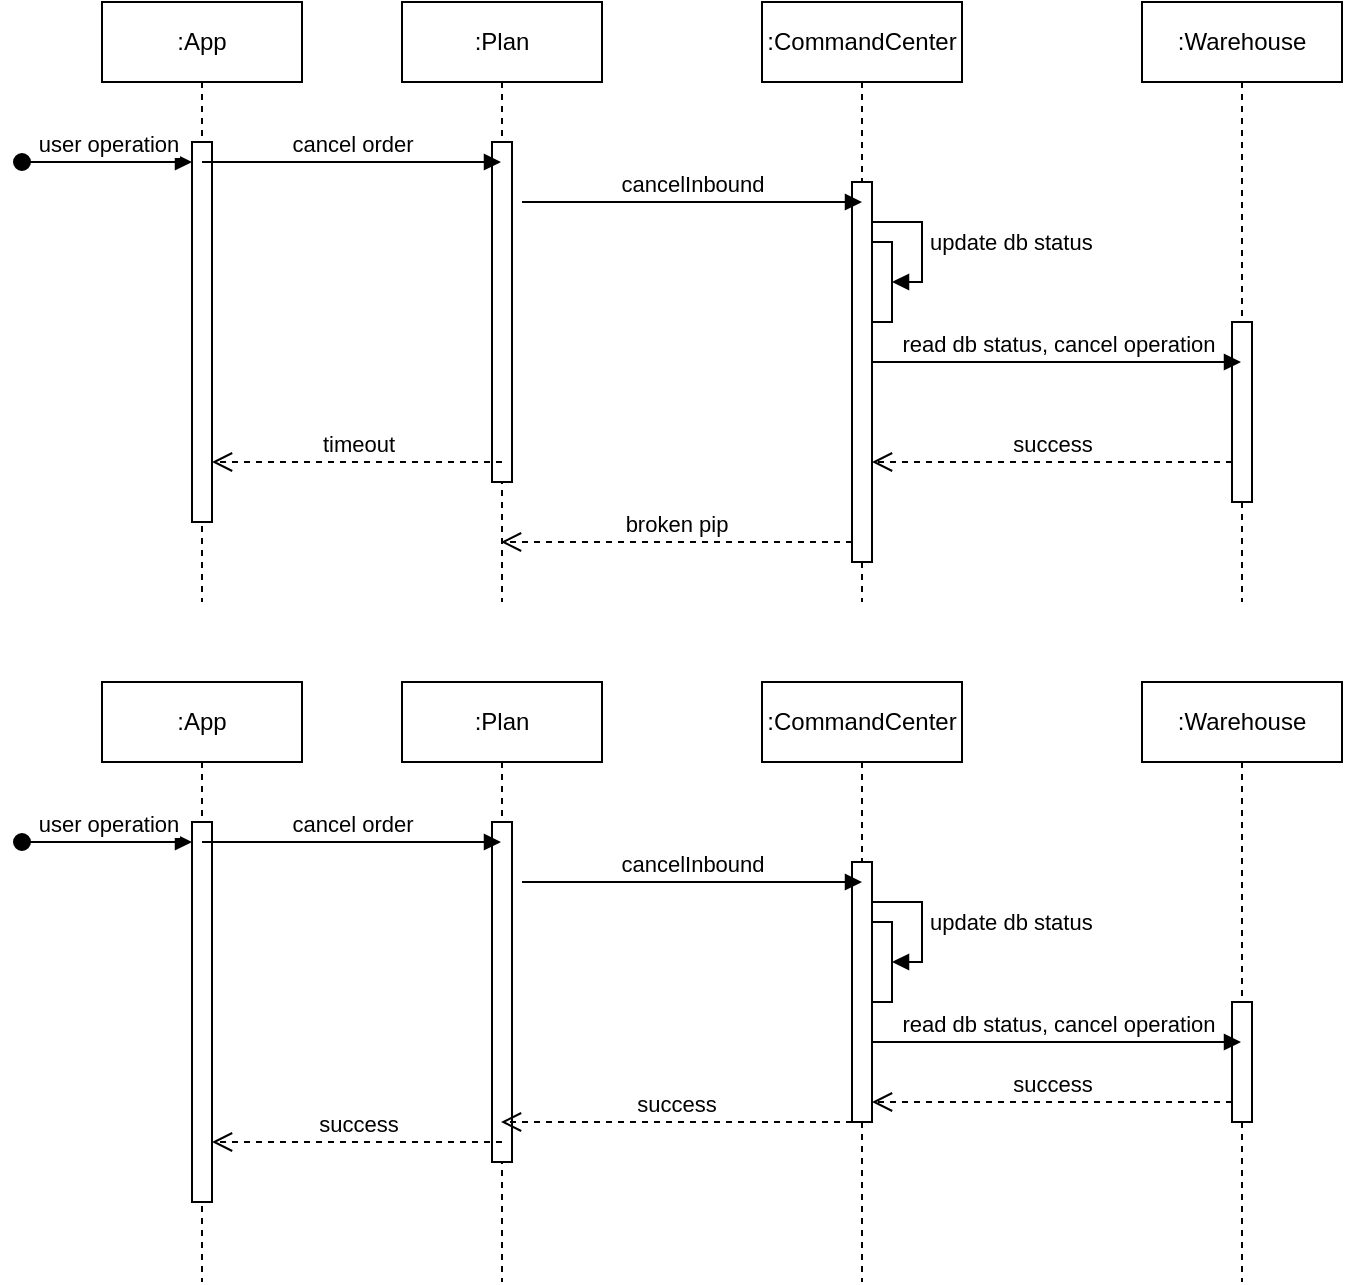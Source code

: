 <mxfile version="23.1.5" type="github">
  <diagram name="Page-1" id="2YBvvXClWsGukQMizWep">
    <mxGraphModel dx="970" dy="580" grid="1" gridSize="10" guides="1" tooltips="1" connect="1" arrows="1" fold="1" page="1" pageScale="1" pageWidth="850" pageHeight="1100" math="0" shadow="0">
      <root>
        <mxCell id="0" />
        <mxCell id="1" parent="0" />
        <mxCell id="aM9ryv3xv72pqoxQDRHE-1" value=":Plan" style="shape=umlLifeline;perimeter=lifelinePerimeter;whiteSpace=wrap;html=1;container=0;dropTarget=0;collapsible=0;recursiveResize=0;outlineConnect=0;portConstraint=eastwest;newEdgeStyle={&quot;edgeStyle&quot;:&quot;elbowEdgeStyle&quot;,&quot;elbow&quot;:&quot;vertical&quot;,&quot;curved&quot;:0,&quot;rounded&quot;:0};" parent="1" vertex="1">
          <mxGeometry x="250" y="120" width="100" height="300" as="geometry" />
        </mxCell>
        <mxCell id="aM9ryv3xv72pqoxQDRHE-2" value="" style="html=1;points=[];perimeter=orthogonalPerimeter;outlineConnect=0;targetShapes=umlLifeline;portConstraint=eastwest;newEdgeStyle={&quot;edgeStyle&quot;:&quot;elbowEdgeStyle&quot;,&quot;elbow&quot;:&quot;vertical&quot;,&quot;curved&quot;:0,&quot;rounded&quot;:0};" parent="aM9ryv3xv72pqoxQDRHE-1" vertex="1">
          <mxGeometry x="45" y="70" width="10" height="170" as="geometry" />
        </mxCell>
        <mxCell id="aM9ryv3xv72pqoxQDRHE-5" value=":CommandCenter" style="shape=umlLifeline;perimeter=lifelinePerimeter;whiteSpace=wrap;html=1;container=0;dropTarget=0;collapsible=0;recursiveResize=0;outlineConnect=0;portConstraint=eastwest;newEdgeStyle={&quot;edgeStyle&quot;:&quot;elbowEdgeStyle&quot;,&quot;elbow&quot;:&quot;vertical&quot;,&quot;curved&quot;:0,&quot;rounded&quot;:0};" parent="1" vertex="1">
          <mxGeometry x="430" y="120" width="100" height="300" as="geometry" />
        </mxCell>
        <mxCell id="aM9ryv3xv72pqoxQDRHE-6" value="" style="html=1;points=[];perimeter=orthogonalPerimeter;outlineConnect=0;targetShapes=umlLifeline;portConstraint=eastwest;newEdgeStyle={&quot;edgeStyle&quot;:&quot;elbowEdgeStyle&quot;,&quot;elbow&quot;:&quot;vertical&quot;,&quot;curved&quot;:0,&quot;rounded&quot;:0};" parent="aM9ryv3xv72pqoxQDRHE-5" vertex="1">
          <mxGeometry x="45" y="90" width="10" height="190" as="geometry" />
        </mxCell>
        <mxCell id="8aC2tqccqrnIW7E0ClXM-5" value="" style="html=1;points=[[0,0,0,0,5],[0,1,0,0,-5],[1,0,0,0,5],[1,1,0,0,-5]];perimeter=orthogonalPerimeter;outlineConnect=0;targetShapes=umlLifeline;portConstraint=eastwest;newEdgeStyle={&quot;curved&quot;:0,&quot;rounded&quot;:0};" vertex="1" parent="aM9ryv3xv72pqoxQDRHE-5">
          <mxGeometry x="55" y="120" width="10" height="40" as="geometry" />
        </mxCell>
        <mxCell id="8aC2tqccqrnIW7E0ClXM-6" value="update db status" style="html=1;align=left;spacingLeft=2;endArrow=block;rounded=0;edgeStyle=orthogonalEdgeStyle;curved=0;rounded=0;" edge="1" target="8aC2tqccqrnIW7E0ClXM-5" parent="aM9ryv3xv72pqoxQDRHE-5" source="aM9ryv3xv72pqoxQDRHE-6">
          <mxGeometry relative="1" as="geometry">
            <mxPoint x="60" y="110" as="sourcePoint" />
            <Array as="points">
              <mxPoint x="80" y="110" />
              <mxPoint x="80" y="140" />
            </Array>
          </mxGeometry>
        </mxCell>
        <mxCell id="aM9ryv3xv72pqoxQDRHE-7" value="cancelInbound" style="html=1;verticalAlign=bottom;endArrow=block;edgeStyle=elbowEdgeStyle;elbow=horizontal;curved=0;rounded=0;" parent="1" edge="1">
          <mxGeometry relative="1" as="geometry">
            <mxPoint x="310" y="220" as="sourcePoint" />
            <Array as="points">
              <mxPoint x="395" y="220" />
            </Array>
            <mxPoint x="480" y="220" as="targetPoint" />
          </mxGeometry>
        </mxCell>
        <mxCell id="8aC2tqccqrnIW7E0ClXM-1" value=":Warehouse" style="shape=umlLifeline;perimeter=lifelinePerimeter;whiteSpace=wrap;html=1;container=0;dropTarget=0;collapsible=0;recursiveResize=0;outlineConnect=0;portConstraint=eastwest;newEdgeStyle={&quot;edgeStyle&quot;:&quot;elbowEdgeStyle&quot;,&quot;elbow&quot;:&quot;vertical&quot;,&quot;curved&quot;:0,&quot;rounded&quot;:0};" vertex="1" parent="1">
          <mxGeometry x="620" y="120" width="100" height="300" as="geometry" />
        </mxCell>
        <mxCell id="8aC2tqccqrnIW7E0ClXM-2" value="" style="html=1;points=[];perimeter=orthogonalPerimeter;outlineConnect=0;targetShapes=umlLifeline;portConstraint=eastwest;newEdgeStyle={&quot;edgeStyle&quot;:&quot;elbowEdgeStyle&quot;,&quot;elbow&quot;:&quot;vertical&quot;,&quot;curved&quot;:0,&quot;rounded&quot;:0};" vertex="1" parent="8aC2tqccqrnIW7E0ClXM-1">
          <mxGeometry x="45" y="160" width="10" height="90" as="geometry" />
        </mxCell>
        <mxCell id="8aC2tqccqrnIW7E0ClXM-4" value="read db status, cancel operation" style="html=1;verticalAlign=bottom;endArrow=block;curved=0;rounded=0;" edge="1" parent="1">
          <mxGeometry width="80" relative="1" as="geometry">
            <mxPoint x="485" y="300" as="sourcePoint" />
            <mxPoint x="669.5" y="300" as="targetPoint" />
          </mxGeometry>
        </mxCell>
        <mxCell id="8aC2tqccqrnIW7E0ClXM-8" value="success" style="html=1;verticalAlign=bottom;endArrow=open;dashed=1;endSize=8;curved=0;rounded=0;" edge="1" parent="1">
          <mxGeometry relative="1" as="geometry">
            <mxPoint x="665" y="350" as="sourcePoint" />
            <mxPoint x="485" y="350" as="targetPoint" />
          </mxGeometry>
        </mxCell>
        <mxCell id="8aC2tqccqrnIW7E0ClXM-10" value="timeout" style="html=1;verticalAlign=bottom;endArrow=open;dashed=1;endSize=8;curved=0;rounded=0;" edge="1" parent="1" target="8aC2tqccqrnIW7E0ClXM-12">
          <mxGeometry relative="1" as="geometry">
            <mxPoint x="300" y="350" as="sourcePoint" />
            <mxPoint x="210" y="350" as="targetPoint" />
          </mxGeometry>
        </mxCell>
        <mxCell id="8aC2tqccqrnIW7E0ClXM-11" value=":App" style="shape=umlLifeline;perimeter=lifelinePerimeter;whiteSpace=wrap;html=1;container=0;dropTarget=0;collapsible=0;recursiveResize=0;outlineConnect=0;portConstraint=eastwest;newEdgeStyle={&quot;edgeStyle&quot;:&quot;elbowEdgeStyle&quot;,&quot;elbow&quot;:&quot;vertical&quot;,&quot;curved&quot;:0,&quot;rounded&quot;:0};" vertex="1" parent="1">
          <mxGeometry x="100" y="120" width="100" height="300" as="geometry" />
        </mxCell>
        <mxCell id="8aC2tqccqrnIW7E0ClXM-12" value="" style="html=1;points=[];perimeter=orthogonalPerimeter;outlineConnect=0;targetShapes=umlLifeline;portConstraint=eastwest;newEdgeStyle={&quot;edgeStyle&quot;:&quot;elbowEdgeStyle&quot;,&quot;elbow&quot;:&quot;vertical&quot;,&quot;curved&quot;:0,&quot;rounded&quot;:0};" vertex="1" parent="8aC2tqccqrnIW7E0ClXM-11">
          <mxGeometry x="45" y="70" width="10" height="190" as="geometry" />
        </mxCell>
        <mxCell id="8aC2tqccqrnIW7E0ClXM-13" value="user operation" style="html=1;verticalAlign=bottom;startArrow=oval;endArrow=block;startSize=8;edgeStyle=elbowEdgeStyle;elbow=vertical;curved=0;rounded=0;" edge="1" parent="8aC2tqccqrnIW7E0ClXM-11" target="8aC2tqccqrnIW7E0ClXM-12">
          <mxGeometry relative="1" as="geometry">
            <mxPoint x="-40" y="80" as="sourcePoint" />
            <mxPoint x="45" y="120" as="targetPoint" />
            <Array as="points">
              <mxPoint x="20" y="80" />
            </Array>
          </mxGeometry>
        </mxCell>
        <mxCell id="8aC2tqccqrnIW7E0ClXM-14" value="cancel order" style="html=1;verticalAlign=bottom;endArrow=block;curved=0;rounded=0;" edge="1" parent="1" target="aM9ryv3xv72pqoxQDRHE-1">
          <mxGeometry width="80" relative="1" as="geometry">
            <mxPoint x="150" y="200" as="sourcePoint" />
            <mxPoint x="230" y="200" as="targetPoint" />
          </mxGeometry>
        </mxCell>
        <mxCell id="8aC2tqccqrnIW7E0ClXM-15" value="broken pip" style="html=1;verticalAlign=bottom;endArrow=open;dashed=1;endSize=8;curved=0;rounded=0;" edge="1" parent="1">
          <mxGeometry relative="1" as="geometry">
            <mxPoint x="475" y="390" as="sourcePoint" />
            <mxPoint x="299.5" y="390" as="targetPoint" />
          </mxGeometry>
        </mxCell>
        <mxCell id="8aC2tqccqrnIW7E0ClXM-18" value=":Plan" style="shape=umlLifeline;perimeter=lifelinePerimeter;whiteSpace=wrap;html=1;container=0;dropTarget=0;collapsible=0;recursiveResize=0;outlineConnect=0;portConstraint=eastwest;newEdgeStyle={&quot;edgeStyle&quot;:&quot;elbowEdgeStyle&quot;,&quot;elbow&quot;:&quot;vertical&quot;,&quot;curved&quot;:0,&quot;rounded&quot;:0};" vertex="1" parent="1">
          <mxGeometry x="250" y="460" width="100" height="300" as="geometry" />
        </mxCell>
        <mxCell id="8aC2tqccqrnIW7E0ClXM-19" value="" style="html=1;points=[];perimeter=orthogonalPerimeter;outlineConnect=0;targetShapes=umlLifeline;portConstraint=eastwest;newEdgeStyle={&quot;edgeStyle&quot;:&quot;elbowEdgeStyle&quot;,&quot;elbow&quot;:&quot;vertical&quot;,&quot;curved&quot;:0,&quot;rounded&quot;:0};" vertex="1" parent="8aC2tqccqrnIW7E0ClXM-18">
          <mxGeometry x="45" y="70" width="10" height="170" as="geometry" />
        </mxCell>
        <mxCell id="8aC2tqccqrnIW7E0ClXM-20" value=":CommandCenter" style="shape=umlLifeline;perimeter=lifelinePerimeter;whiteSpace=wrap;html=1;container=0;dropTarget=0;collapsible=0;recursiveResize=0;outlineConnect=0;portConstraint=eastwest;newEdgeStyle={&quot;edgeStyle&quot;:&quot;elbowEdgeStyle&quot;,&quot;elbow&quot;:&quot;vertical&quot;,&quot;curved&quot;:0,&quot;rounded&quot;:0};" vertex="1" parent="1">
          <mxGeometry x="430" y="460" width="100" height="300" as="geometry" />
        </mxCell>
        <mxCell id="8aC2tqccqrnIW7E0ClXM-21" value="" style="html=1;points=[];perimeter=orthogonalPerimeter;outlineConnect=0;targetShapes=umlLifeline;portConstraint=eastwest;newEdgeStyle={&quot;edgeStyle&quot;:&quot;elbowEdgeStyle&quot;,&quot;elbow&quot;:&quot;vertical&quot;,&quot;curved&quot;:0,&quot;rounded&quot;:0};" vertex="1" parent="8aC2tqccqrnIW7E0ClXM-20">
          <mxGeometry x="45" y="90" width="10" height="130" as="geometry" />
        </mxCell>
        <mxCell id="8aC2tqccqrnIW7E0ClXM-22" value="" style="html=1;points=[[0,0,0,0,5],[0,1,0,0,-5],[1,0,0,0,5],[1,1,0,0,-5]];perimeter=orthogonalPerimeter;outlineConnect=0;targetShapes=umlLifeline;portConstraint=eastwest;newEdgeStyle={&quot;curved&quot;:0,&quot;rounded&quot;:0};" vertex="1" parent="8aC2tqccqrnIW7E0ClXM-20">
          <mxGeometry x="55" y="120" width="10" height="40" as="geometry" />
        </mxCell>
        <mxCell id="8aC2tqccqrnIW7E0ClXM-23" value="update db status" style="html=1;align=left;spacingLeft=2;endArrow=block;rounded=0;edgeStyle=orthogonalEdgeStyle;curved=0;rounded=0;" edge="1" parent="8aC2tqccqrnIW7E0ClXM-20" source="8aC2tqccqrnIW7E0ClXM-21" target="8aC2tqccqrnIW7E0ClXM-22">
          <mxGeometry relative="1" as="geometry">
            <mxPoint x="60" y="110" as="sourcePoint" />
            <Array as="points">
              <mxPoint x="80" y="110" />
              <mxPoint x="80" y="140" />
            </Array>
          </mxGeometry>
        </mxCell>
        <mxCell id="8aC2tqccqrnIW7E0ClXM-24" value="cancelInbound" style="html=1;verticalAlign=bottom;endArrow=block;edgeStyle=elbowEdgeStyle;elbow=horizontal;curved=0;rounded=0;" edge="1" parent="1">
          <mxGeometry relative="1" as="geometry">
            <mxPoint x="310" y="560" as="sourcePoint" />
            <Array as="points">
              <mxPoint x="395" y="560" />
            </Array>
            <mxPoint x="480" y="560" as="targetPoint" />
          </mxGeometry>
        </mxCell>
        <mxCell id="8aC2tqccqrnIW7E0ClXM-25" value=":Warehouse" style="shape=umlLifeline;perimeter=lifelinePerimeter;whiteSpace=wrap;html=1;container=0;dropTarget=0;collapsible=0;recursiveResize=0;outlineConnect=0;portConstraint=eastwest;newEdgeStyle={&quot;edgeStyle&quot;:&quot;elbowEdgeStyle&quot;,&quot;elbow&quot;:&quot;vertical&quot;,&quot;curved&quot;:0,&quot;rounded&quot;:0};" vertex="1" parent="1">
          <mxGeometry x="620" y="460" width="100" height="300" as="geometry" />
        </mxCell>
        <mxCell id="8aC2tqccqrnIW7E0ClXM-26" value="" style="html=1;points=[];perimeter=orthogonalPerimeter;outlineConnect=0;targetShapes=umlLifeline;portConstraint=eastwest;newEdgeStyle={&quot;edgeStyle&quot;:&quot;elbowEdgeStyle&quot;,&quot;elbow&quot;:&quot;vertical&quot;,&quot;curved&quot;:0,&quot;rounded&quot;:0};" vertex="1" parent="8aC2tqccqrnIW7E0ClXM-25">
          <mxGeometry x="45" y="160" width="10" height="60" as="geometry" />
        </mxCell>
        <mxCell id="8aC2tqccqrnIW7E0ClXM-27" value="read db status, cancel operation" style="html=1;verticalAlign=bottom;endArrow=block;curved=0;rounded=0;" edge="1" parent="1">
          <mxGeometry width="80" relative="1" as="geometry">
            <mxPoint x="485" y="640" as="sourcePoint" />
            <mxPoint x="669.5" y="640" as="targetPoint" />
          </mxGeometry>
        </mxCell>
        <mxCell id="8aC2tqccqrnIW7E0ClXM-28" value="success" style="html=1;verticalAlign=bottom;endArrow=open;dashed=1;endSize=8;curved=0;rounded=0;" edge="1" parent="1">
          <mxGeometry relative="1" as="geometry">
            <mxPoint x="665" y="670" as="sourcePoint" />
            <mxPoint x="485" y="670" as="targetPoint" />
          </mxGeometry>
        </mxCell>
        <mxCell id="8aC2tqccqrnIW7E0ClXM-29" value="success" style="html=1;verticalAlign=bottom;endArrow=open;dashed=1;endSize=8;curved=0;rounded=0;" edge="1" parent="1" target="8aC2tqccqrnIW7E0ClXM-31">
          <mxGeometry relative="1" as="geometry">
            <mxPoint x="300" y="690" as="sourcePoint" />
            <mxPoint x="210" y="690" as="targetPoint" />
          </mxGeometry>
        </mxCell>
        <mxCell id="8aC2tqccqrnIW7E0ClXM-30" value=":App" style="shape=umlLifeline;perimeter=lifelinePerimeter;whiteSpace=wrap;html=1;container=0;dropTarget=0;collapsible=0;recursiveResize=0;outlineConnect=0;portConstraint=eastwest;newEdgeStyle={&quot;edgeStyle&quot;:&quot;elbowEdgeStyle&quot;,&quot;elbow&quot;:&quot;vertical&quot;,&quot;curved&quot;:0,&quot;rounded&quot;:0};" vertex="1" parent="1">
          <mxGeometry x="100" y="460" width="100" height="300" as="geometry" />
        </mxCell>
        <mxCell id="8aC2tqccqrnIW7E0ClXM-31" value="" style="html=1;points=[];perimeter=orthogonalPerimeter;outlineConnect=0;targetShapes=umlLifeline;portConstraint=eastwest;newEdgeStyle={&quot;edgeStyle&quot;:&quot;elbowEdgeStyle&quot;,&quot;elbow&quot;:&quot;vertical&quot;,&quot;curved&quot;:0,&quot;rounded&quot;:0};" vertex="1" parent="8aC2tqccqrnIW7E0ClXM-30">
          <mxGeometry x="45" y="70" width="10" height="190" as="geometry" />
        </mxCell>
        <mxCell id="8aC2tqccqrnIW7E0ClXM-32" value="user operation" style="html=1;verticalAlign=bottom;startArrow=oval;endArrow=block;startSize=8;edgeStyle=elbowEdgeStyle;elbow=vertical;curved=0;rounded=0;" edge="1" parent="8aC2tqccqrnIW7E0ClXM-30" target="8aC2tqccqrnIW7E0ClXM-31">
          <mxGeometry relative="1" as="geometry">
            <mxPoint x="-40" y="80" as="sourcePoint" />
            <mxPoint x="45" y="120" as="targetPoint" />
            <Array as="points">
              <mxPoint x="20" y="80" />
            </Array>
          </mxGeometry>
        </mxCell>
        <mxCell id="8aC2tqccqrnIW7E0ClXM-33" value="cancel order" style="html=1;verticalAlign=bottom;endArrow=block;curved=0;rounded=0;" edge="1" parent="1" target="8aC2tqccqrnIW7E0ClXM-18">
          <mxGeometry width="80" relative="1" as="geometry">
            <mxPoint x="150" y="540" as="sourcePoint" />
            <mxPoint x="230" y="540" as="targetPoint" />
          </mxGeometry>
        </mxCell>
        <mxCell id="8aC2tqccqrnIW7E0ClXM-34" value="success" style="html=1;verticalAlign=bottom;endArrow=open;dashed=1;endSize=8;curved=0;rounded=0;" edge="1" parent="1">
          <mxGeometry relative="1" as="geometry">
            <mxPoint x="475" y="680" as="sourcePoint" />
            <mxPoint x="299.5" y="680" as="targetPoint" />
          </mxGeometry>
        </mxCell>
      </root>
    </mxGraphModel>
  </diagram>
</mxfile>
